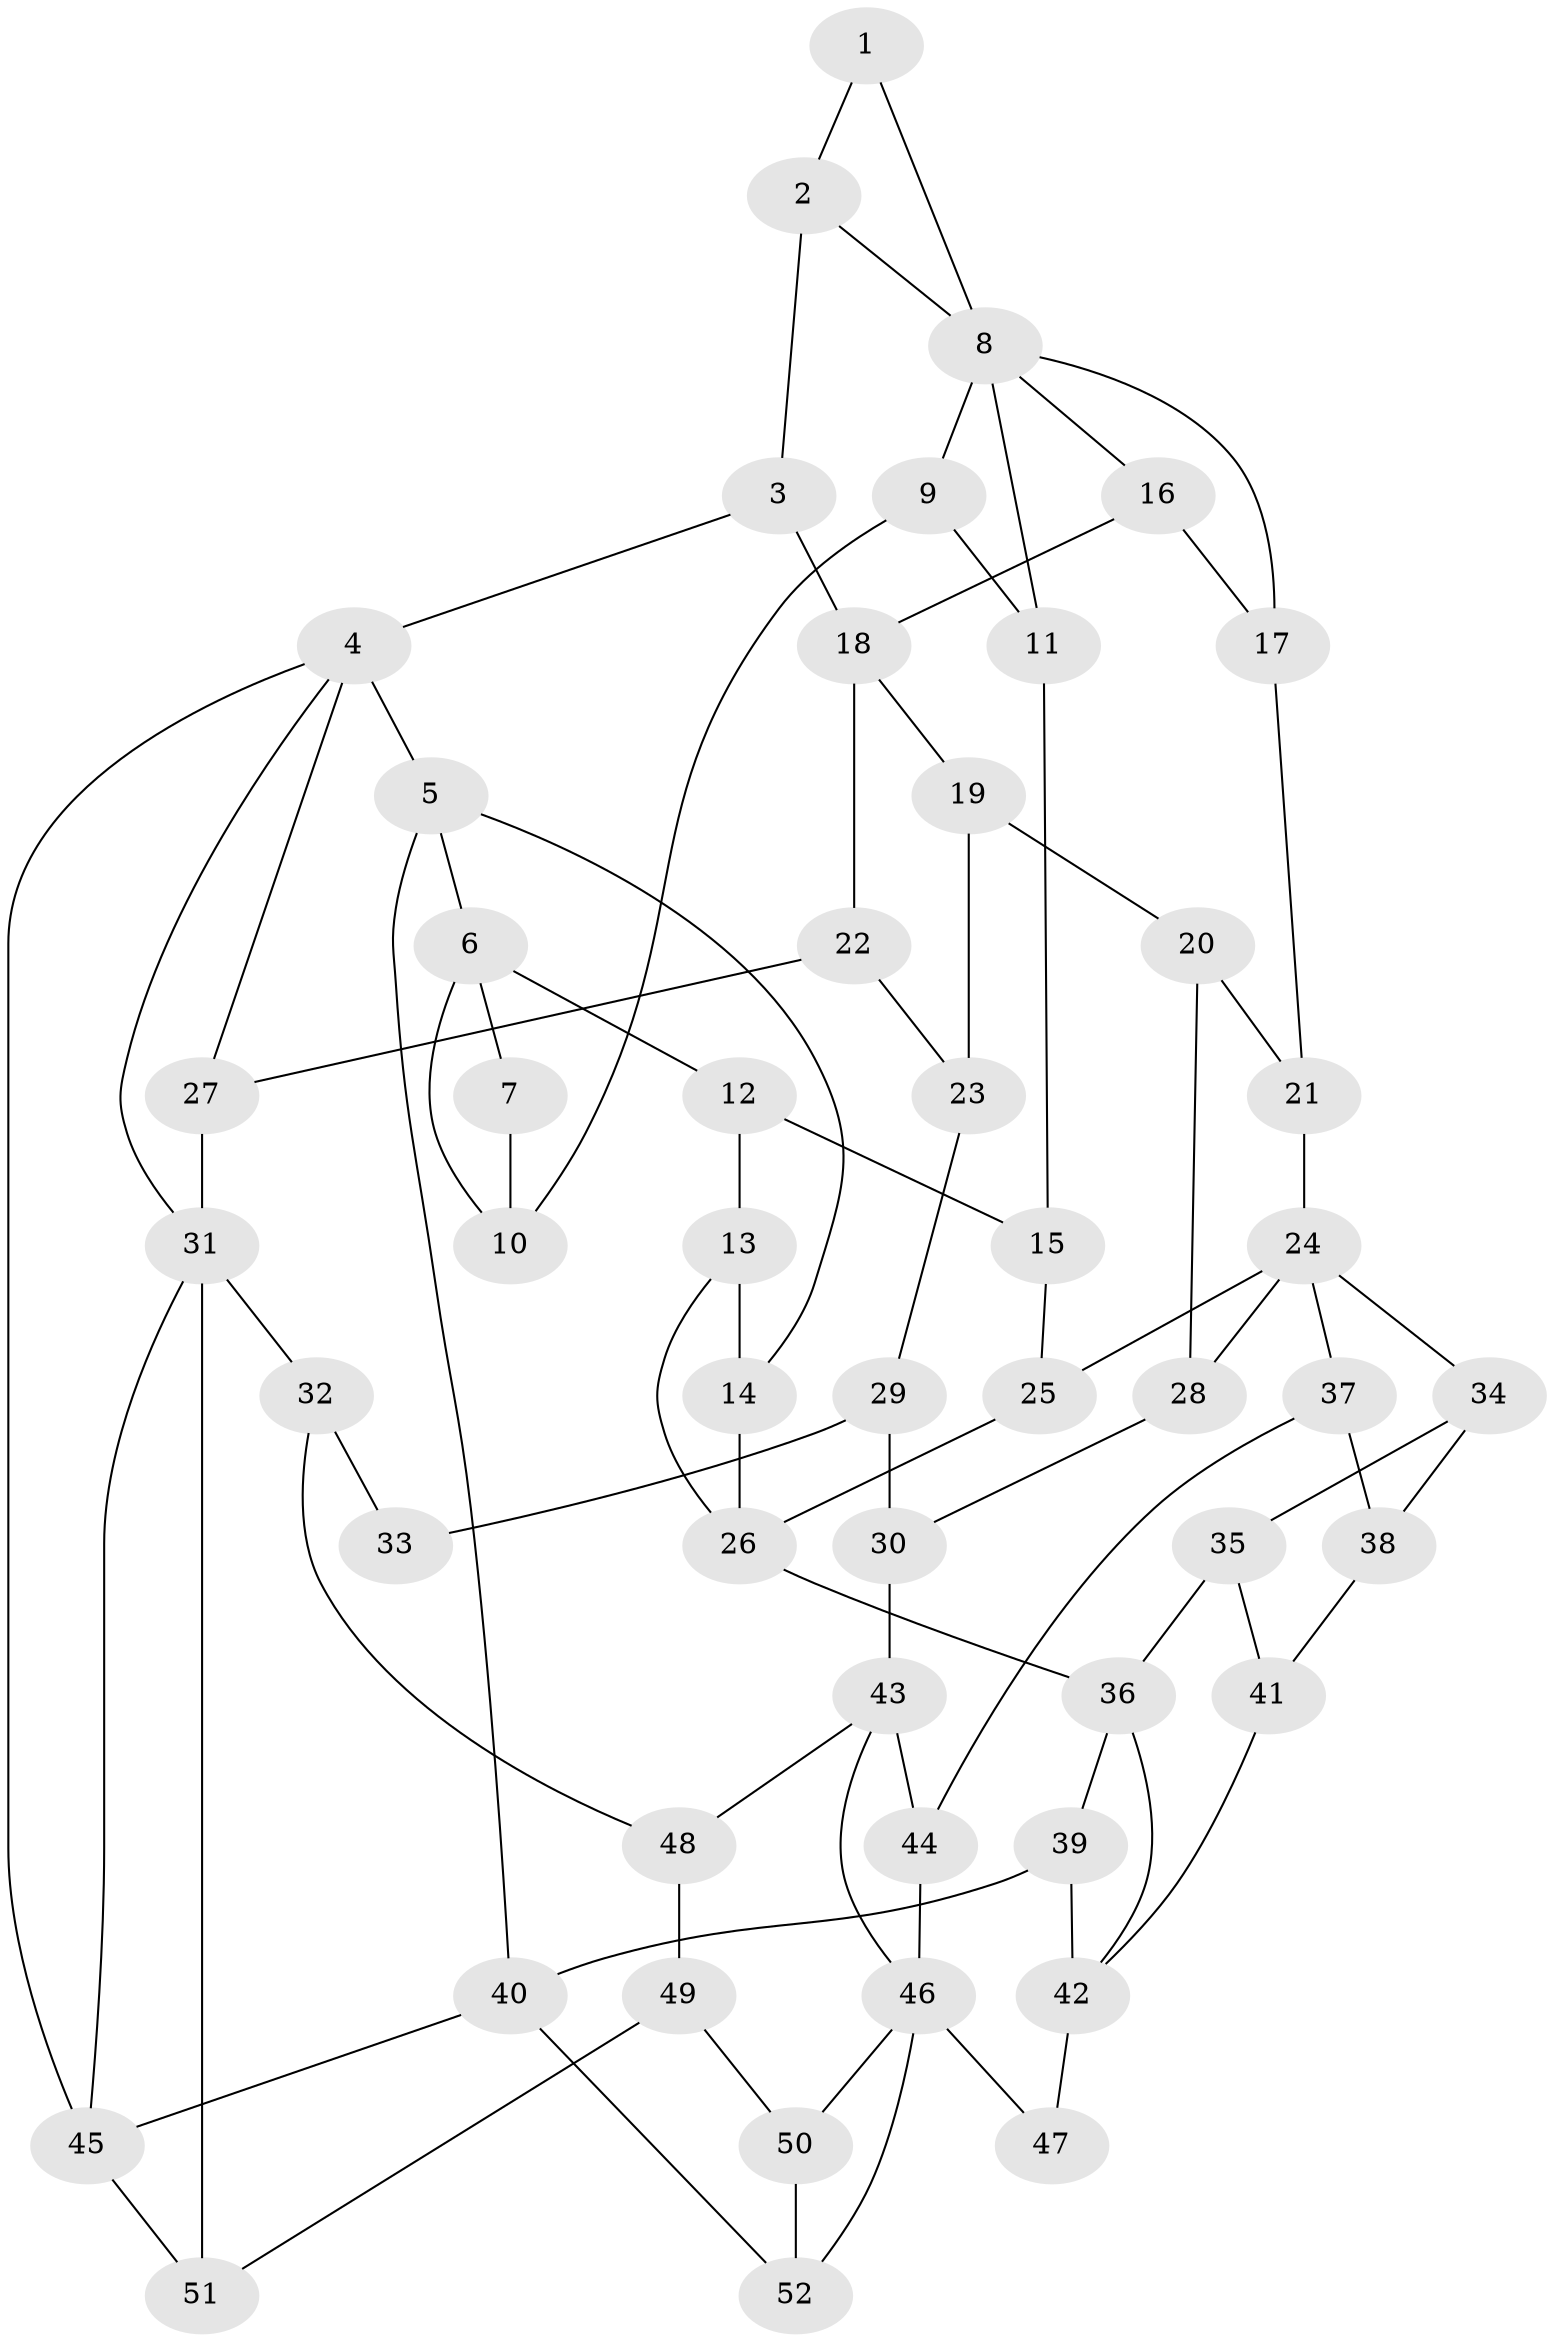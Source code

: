 // original degree distribution, {3: 0.019230769230769232, 4: 0.23076923076923078, 6: 0.21153846153846154, 5: 0.5384615384615384}
// Generated by graph-tools (version 1.1) at 2025/38/03/09/25 02:38:49]
// undirected, 52 vertices, 86 edges
graph export_dot {
graph [start="1"]
  node [color=gray90,style=filled];
  1;
  2;
  3;
  4;
  5;
  6;
  7;
  8;
  9;
  10;
  11;
  12;
  13;
  14;
  15;
  16;
  17;
  18;
  19;
  20;
  21;
  22;
  23;
  24;
  25;
  26;
  27;
  28;
  29;
  30;
  31;
  32;
  33;
  34;
  35;
  36;
  37;
  38;
  39;
  40;
  41;
  42;
  43;
  44;
  45;
  46;
  47;
  48;
  49;
  50;
  51;
  52;
  1 -- 2 [weight=1.0];
  1 -- 8 [weight=1.0];
  2 -- 3 [weight=2.0];
  2 -- 8 [weight=1.0];
  3 -- 4 [weight=2.0];
  3 -- 18 [weight=2.0];
  4 -- 5 [weight=1.0];
  4 -- 27 [weight=1.0];
  4 -- 31 [weight=1.0];
  4 -- 45 [weight=1.0];
  5 -- 6 [weight=1.0];
  5 -- 14 [weight=1.0];
  5 -- 40 [weight=1.0];
  6 -- 7 [weight=1.0];
  6 -- 10 [weight=1.0];
  6 -- 12 [weight=1.0];
  7 -- 10 [weight=1.0];
  8 -- 9 [weight=1.0];
  8 -- 11 [weight=1.0];
  8 -- 16 [weight=1.0];
  8 -- 17 [weight=1.0];
  9 -- 10 [weight=1.0];
  9 -- 11 [weight=1.0];
  11 -- 15 [weight=1.0];
  12 -- 13 [weight=1.0];
  12 -- 15 [weight=1.0];
  13 -- 14 [weight=1.0];
  13 -- 26 [weight=1.0];
  14 -- 26 [weight=1.0];
  15 -- 25 [weight=1.0];
  16 -- 17 [weight=1.0];
  16 -- 18 [weight=1.0];
  17 -- 21 [weight=1.0];
  18 -- 19 [weight=1.0];
  18 -- 22 [weight=1.0];
  19 -- 20 [weight=1.0];
  19 -- 23 [weight=1.0];
  20 -- 21 [weight=1.0];
  20 -- 28 [weight=1.0];
  21 -- 24 [weight=1.0];
  22 -- 23 [weight=2.0];
  22 -- 27 [weight=1.0];
  23 -- 29 [weight=2.0];
  24 -- 25 [weight=2.0];
  24 -- 28 [weight=1.0];
  24 -- 34 [weight=1.0];
  24 -- 37 [weight=1.0];
  25 -- 26 [weight=2.0];
  26 -- 36 [weight=2.0];
  27 -- 31 [weight=1.0];
  28 -- 30 [weight=1.0];
  29 -- 30 [weight=2.0];
  29 -- 33 [weight=2.0];
  30 -- 43 [weight=2.0];
  31 -- 32 [weight=2.0];
  31 -- 45 [weight=1.0];
  31 -- 51 [weight=1.0];
  32 -- 33 [weight=2.0];
  32 -- 48 [weight=1.0];
  34 -- 35 [weight=1.0];
  34 -- 38 [weight=1.0];
  35 -- 36 [weight=1.0];
  35 -- 41 [weight=1.0];
  36 -- 39 [weight=1.0];
  36 -- 42 [weight=1.0];
  37 -- 38 [weight=1.0];
  37 -- 44 [weight=1.0];
  38 -- 41 [weight=1.0];
  39 -- 40 [weight=1.0];
  39 -- 42 [weight=1.0];
  40 -- 45 [weight=1.0];
  40 -- 52 [weight=1.0];
  41 -- 42 [weight=2.0];
  42 -- 47 [weight=2.0];
  43 -- 44 [weight=1.0];
  43 -- 46 [weight=1.0];
  43 -- 48 [weight=1.0];
  44 -- 46 [weight=1.0];
  45 -- 51 [weight=1.0];
  46 -- 47 [weight=2.0];
  46 -- 50 [weight=1.0];
  46 -- 52 [weight=1.0];
  48 -- 49 [weight=1.0];
  49 -- 50 [weight=1.0];
  49 -- 51 [weight=1.0];
  50 -- 52 [weight=1.0];
}

